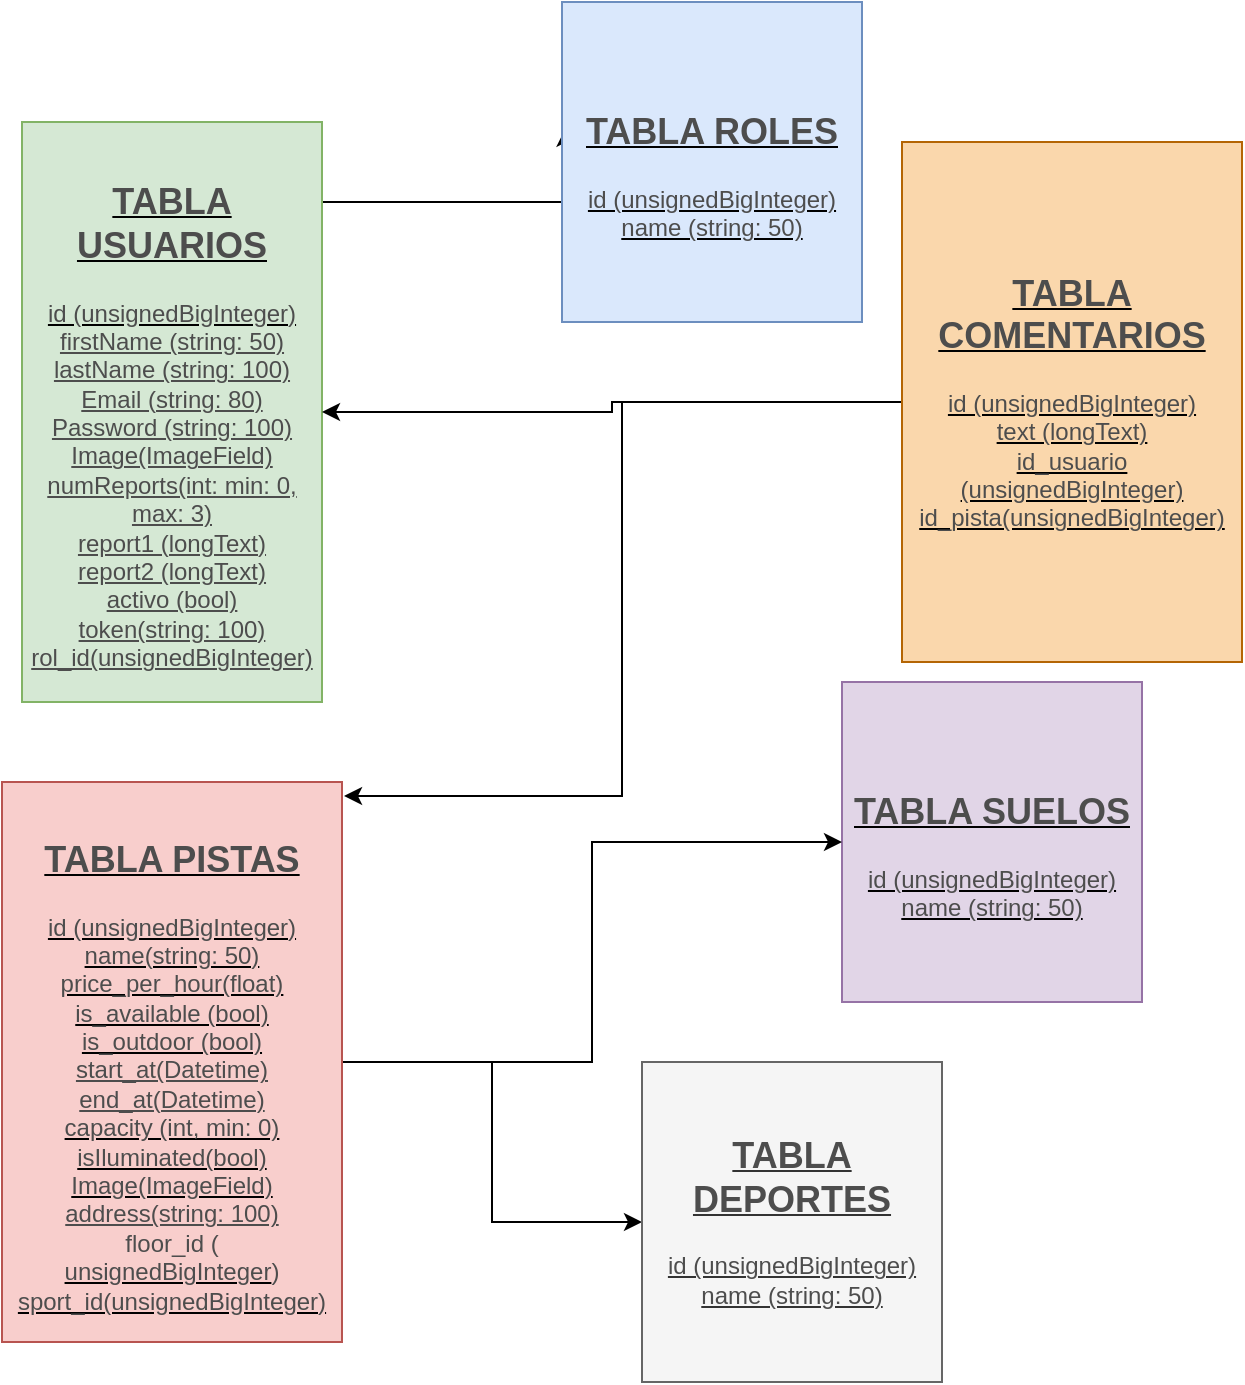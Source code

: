 <mxfile version="17.1.1" type="github">
  <diagram id="4LJdHv9ZE5ONTMAVWfWZ" name="Relaciones">
    <mxGraphModel dx="284" dy="1716" grid="1" gridSize="10" guides="1" tooltips="1" connect="1" arrows="1" fold="1" page="1" pageScale="1" pageWidth="827" pageHeight="1169" math="0" shadow="0">
      <root>
        <mxCell id="0" />
        <mxCell id="1" parent="0" />
        <mxCell id="NLtDZFDJUNt6tNg1YdRj-9" style="edgeStyle=orthogonalEdgeStyle;rounded=0;orthogonalLoop=1;jettySize=auto;html=1;entryX=0.011;entryY=0.396;entryDx=0;entryDy=0;entryPerimeter=0;fontFamily=Helvetica;fontColor=#4D4D4D;" edge="1" parent="1" source="NLtDZFDJUNt6tNg1YdRj-2" target="NLtDZFDJUNt6tNg1YdRj-4">
          <mxGeometry relative="1" as="geometry">
            <Array as="points">
              <mxPoint x="180" y="80" />
              <mxPoint x="180" y="80" />
            </Array>
          </mxGeometry>
        </mxCell>
        <mxCell id="NLtDZFDJUNt6tNg1YdRj-2" value="&lt;h2&gt;&lt;u&gt;&lt;font color=&quot;#4d4d4d&quot;&gt;TABLA USUARIOS&lt;/font&gt;&lt;/u&gt;&lt;/h2&gt;&lt;div&gt;&lt;u&gt;&lt;font color=&quot;#4d4d4d&quot;&gt;id (unsignedBigInteger)&lt;/font&gt;&lt;/u&gt;&lt;/div&gt;&lt;div&gt;&lt;font color=&quot;#4d4d4d&quot;&gt;&lt;u&gt;firstName (string: 50)&lt;/u&gt;&lt;/font&gt;&lt;/div&gt;&lt;div&gt;&lt;u style=&quot;color: rgb(77 , 77 , 77)&quot;&gt;lastName (string: 100)&lt;/u&gt;&lt;font color=&quot;#4d4d4d&quot;&gt;&lt;u&gt;&lt;br&gt;&lt;/u&gt;&lt;/font&gt;&lt;/div&gt;&lt;div&gt;&lt;u style=&quot;color: rgb(77 , 77 , 77)&quot;&gt;Email (string: 80)&lt;/u&gt;&lt;u style=&quot;color: rgb(77 , 77 , 77)&quot;&gt;&lt;br&gt;&lt;/u&gt;&lt;/div&gt;&lt;div&gt;&lt;u style=&quot;color: rgb(77 , 77 , 77)&quot;&gt;Password (string: 100)&lt;/u&gt;&lt;/div&gt;&lt;div&gt;&lt;u style=&quot;color: rgb(77 , 77 , 77)&quot;&gt;Image(ImageField)&lt;/u&gt;&lt;u style=&quot;color: rgb(77 , 77 , 77)&quot;&gt;&lt;br&gt;&lt;/u&gt;&lt;/div&gt;&lt;div&gt;&lt;u style=&quot;color: rgb(77 , 77 , 77)&quot;&gt;numReports(int: min: 0, max: 3)&lt;/u&gt;&lt;u style=&quot;color: rgb(77 , 77 , 77)&quot;&gt;&lt;br&gt;&lt;/u&gt;&lt;/div&gt;&lt;div&gt;&lt;u style=&quot;color: rgb(77 , 77 , 77)&quot;&gt;report1 (longText)&lt;/u&gt;&lt;u style=&quot;color: rgb(77 , 77 , 77)&quot;&gt;&lt;br&gt;&lt;/u&gt;&lt;/div&gt;&lt;div&gt;&lt;u style=&quot;color: rgb(77 , 77 , 77)&quot;&gt;report2 (longText)&lt;/u&gt;&lt;u style=&quot;color: rgb(77 , 77 , 77)&quot;&gt;&lt;br&gt;&lt;/u&gt;&lt;/div&gt;&lt;div&gt;&lt;u style=&quot;color: rgb(77 , 77 , 77)&quot;&gt;activo (bool)&lt;/u&gt;&lt;/div&gt;&lt;div&gt;&lt;u style=&quot;color: rgb(77 , 77 , 77)&quot;&gt;token(string: 100)&lt;/u&gt;&lt;/div&gt;&lt;div&gt;&lt;u style=&quot;color: rgb(77 , 77 , 77)&quot;&gt;rol_id(unsignedBigInteger)&lt;/u&gt;&lt;/div&gt;" style="rounded=0;whiteSpace=wrap;html=1;fillColor=#d5e8d4;strokeColor=#82b366;strokeWidth=1;perimeterSpacing=0;line-height:30px;" vertex="1" parent="1">
          <mxGeometry x="40" y="40" width="150" height="290" as="geometry" />
        </mxCell>
        <mxCell id="NLtDZFDJUNt6tNg1YdRj-3" value="&lt;h2&gt;&lt;u&gt;&lt;font color=&quot;#4d4d4d&quot;&gt;TABLA SUELOS&lt;/font&gt;&lt;/u&gt;&lt;/h2&gt;&lt;div&gt;&lt;div&gt;&lt;u&gt;&lt;font color=&quot;#4d4d4d&quot;&gt;id (unsignedBigInteger)&lt;/font&gt;&lt;/u&gt;&lt;/div&gt;&lt;/div&gt;&lt;div&gt;&lt;u&gt;&lt;font color=&quot;#4d4d4d&quot;&gt;name (string: 50)&lt;/font&gt;&lt;/u&gt;&lt;u&gt;&lt;font color=&quot;#4d4d4d&quot;&gt;&lt;br&gt;&lt;/font&gt;&lt;/u&gt;&lt;/div&gt;" style="rounded=0;whiteSpace=wrap;html=1;fillColor=#e1d5e7;strokeColor=#9673a6;" vertex="1" parent="1">
          <mxGeometry x="450" y="320" width="150" height="160" as="geometry" />
        </mxCell>
        <mxCell id="NLtDZFDJUNt6tNg1YdRj-4" value="&lt;h2&gt;&lt;u&gt;&lt;font color=&quot;#4d4d4d&quot;&gt;TABLA ROLES&lt;/font&gt;&lt;/u&gt;&lt;/h2&gt;&lt;div&gt;&lt;div&gt;&lt;u&gt;&lt;font color=&quot;#4d4d4d&quot;&gt;id (unsignedBigInteger)&lt;/font&gt;&lt;/u&gt;&lt;/div&gt;&lt;/div&gt;&lt;div&gt;&lt;u&gt;&lt;font color=&quot;#4d4d4d&quot;&gt;name (string: 50)&lt;/font&gt;&lt;/u&gt;&lt;/div&gt;" style="rounded=0;whiteSpace=wrap;html=1;fillColor=#dae8fc;strokeColor=#6c8ebf;" vertex="1" parent="1">
          <mxGeometry x="310" y="-20" width="150" height="160" as="geometry" />
        </mxCell>
        <mxCell id="NLtDZFDJUNt6tNg1YdRj-7" style="edgeStyle=orthogonalEdgeStyle;rounded=0;orthogonalLoop=1;jettySize=auto;html=1;fontFamily=Helvetica;fontColor=#4D4D4D;" edge="1" parent="1" source="NLtDZFDJUNt6tNg1YdRj-5" target="NLtDZFDJUNt6tNg1YdRj-3">
          <mxGeometry relative="1" as="geometry" />
        </mxCell>
        <mxCell id="NLtDZFDJUNt6tNg1YdRj-8" style="edgeStyle=orthogonalEdgeStyle;rounded=0;orthogonalLoop=1;jettySize=auto;html=1;fontFamily=Helvetica;fontColor=#4D4D4D;" edge="1" parent="1" source="NLtDZFDJUNt6tNg1YdRj-5" target="NLtDZFDJUNt6tNg1YdRj-6">
          <mxGeometry relative="1" as="geometry" />
        </mxCell>
        <mxCell id="NLtDZFDJUNt6tNg1YdRj-5" value="&lt;h2&gt;&lt;u&gt;&lt;font color=&quot;#4d4d4d&quot;&gt;TABLA PISTAS&lt;/font&gt;&lt;/u&gt;&lt;/h2&gt;&lt;div&gt;&lt;div&gt;&lt;u&gt;&lt;font color=&quot;#4d4d4d&quot;&gt;id (unsignedBigInteger)&lt;/font&gt;&lt;/u&gt;&lt;/div&gt;&lt;/div&gt;&lt;div&gt;&lt;u&gt;&lt;font color=&quot;#4d4d4d&quot;&gt;name(string: 50)&lt;/font&gt;&lt;/u&gt;&lt;/div&gt;&lt;div&gt;&lt;u&gt;&lt;font color=&quot;#4d4d4d&quot;&gt;price_per_hour(float)&lt;/font&gt;&lt;/u&gt;&lt;/div&gt;&lt;div&gt;&lt;u&gt;&lt;font color=&quot;#4d4d4d&quot;&gt;is_available (bool)&lt;/font&gt;&lt;/u&gt;&lt;/div&gt;&lt;div&gt;&lt;u&gt;&lt;font color=&quot;#4d4d4d&quot;&gt;is_outdoor (bool)&lt;/font&gt;&lt;/u&gt;&lt;/div&gt;&lt;div&gt;&lt;font color=&quot;#4d4d4d&quot;&gt;&lt;u&gt;start_at(Datetime)&lt;/u&gt;&lt;/font&gt;&lt;/div&gt;&lt;div&gt;&lt;u style=&quot;color: rgb(77 , 77 , 77)&quot;&gt;end_at(Datetime)&lt;/u&gt;&lt;font color=&quot;#4d4d4d&quot;&gt;&lt;u&gt;&lt;br&gt;&lt;/u&gt;&lt;/font&gt;&lt;/div&gt;&lt;div&gt;&lt;u&gt;&lt;font color=&quot;#4d4d4d&quot;&gt;capacity (int, min: 0)&lt;/font&gt;&lt;/u&gt;&lt;/div&gt;&lt;div&gt;&lt;u&gt;&lt;font color=&quot;#4d4d4d&quot;&gt;isIluminated(bool)&lt;/font&gt;&lt;/u&gt;&lt;/div&gt;&lt;div&gt;&lt;u&gt;&lt;font color=&quot;#4d4d4d&quot;&gt;Image(ImageField)&lt;/font&gt;&lt;/u&gt;&lt;/div&gt;&lt;div&gt;&lt;font color=&quot;#4d4d4d&quot;&gt;&lt;u&gt;address(string: 100)&lt;/u&gt;&lt;/font&gt;&lt;/div&gt;&lt;div&gt;&lt;font color=&quot;#4d4d4d&quot;&gt;floor_id (&lt;/font&gt;&lt;/div&gt;&lt;u&gt;&lt;font color=&quot;#4d4d4d&quot;&gt;unsignedBigInteger&lt;/font&gt;&lt;/u&gt;&lt;span style=&quot;color: rgb(77 , 77 , 77)&quot;&gt;)&lt;br&gt;&lt;/span&gt;&lt;u&gt;&lt;font color=&quot;#4d4d4d&quot;&gt;sport_id(unsignedBigInteger)&lt;br&gt;&lt;/font&gt;&lt;/u&gt;" style="rounded=0;whiteSpace=wrap;html=1;fillColor=#f8cecc;strokeColor=#b85450;" vertex="1" parent="1">
          <mxGeometry x="30" y="370" width="170" height="280" as="geometry" />
        </mxCell>
        <mxCell id="NLtDZFDJUNt6tNg1YdRj-6" value="&lt;h2&gt;&lt;u&gt;&lt;font color=&quot;#4d4d4d&quot;&gt;TABLA DEPORTES&lt;/font&gt;&lt;/u&gt;&lt;/h2&gt;&lt;div&gt;&lt;div&gt;&lt;u&gt;&lt;font color=&quot;#4d4d4d&quot;&gt;id (unsignedBigInteger)&lt;/font&gt;&lt;/u&gt;&lt;/div&gt;&lt;/div&gt;&lt;div&gt;&lt;u&gt;&lt;font color=&quot;#4d4d4d&quot;&gt;name (string: 50)&lt;/font&gt;&lt;/u&gt;&lt;/div&gt;&lt;div&gt;&lt;u&gt;&lt;font color=&quot;#4d4d4d&quot;&gt;&lt;br&gt;&lt;/font&gt;&lt;/u&gt;&lt;/div&gt;" style="rounded=0;whiteSpace=wrap;html=1;fillColor=#f5f5f5;strokeColor=#666666;fontColor=#333333;" vertex="1" parent="1">
          <mxGeometry x="350" y="510" width="150" height="160" as="geometry" />
        </mxCell>
        <mxCell id="NLtDZFDJUNt6tNg1YdRj-13" style="edgeStyle=orthogonalEdgeStyle;rounded=0;orthogonalLoop=1;jettySize=auto;html=1;fontFamily=Helvetica;fontColor=#4D4D4D;" edge="1" parent="1" source="NLtDZFDJUNt6tNg1YdRj-12" target="NLtDZFDJUNt6tNg1YdRj-2">
          <mxGeometry relative="1" as="geometry" />
        </mxCell>
        <mxCell id="NLtDZFDJUNt6tNg1YdRj-14" style="edgeStyle=orthogonalEdgeStyle;rounded=0;orthogonalLoop=1;jettySize=auto;html=1;entryX=1.006;entryY=0.025;entryDx=0;entryDy=0;entryPerimeter=0;fontFamily=Helvetica;fontColor=#4D4D4D;" edge="1" parent="1" source="NLtDZFDJUNt6tNg1YdRj-12" target="NLtDZFDJUNt6tNg1YdRj-5">
          <mxGeometry relative="1" as="geometry" />
        </mxCell>
        <mxCell id="NLtDZFDJUNt6tNg1YdRj-12" value="&lt;h2&gt;&lt;u&gt;&lt;font color=&quot;#4d4d4d&quot;&gt;TABLA COMENTARIOS&lt;/font&gt;&lt;/u&gt;&lt;/h2&gt;&lt;div&gt;&lt;u&gt;&lt;font color=&quot;#4d4d4d&quot;&gt;id (unsignedBigInteger)&lt;/font&gt;&lt;/u&gt;&lt;/div&gt;&lt;div&gt;&lt;u&gt;&lt;font color=&quot;#4d4d4d&quot;&gt;text (longText)&lt;/font&gt;&lt;/u&gt;&lt;/div&gt;&lt;div&gt;&lt;u&gt;&lt;font color=&quot;#4d4d4d&quot;&gt;id_usuario (unsignedBigInteger)&lt;/font&gt;&lt;/u&gt;&lt;u&gt;&lt;font color=&quot;#4d4d4d&quot;&gt;&lt;br&gt;&lt;/font&gt;&lt;/u&gt;&lt;/div&gt;&lt;div&gt;&lt;u&gt;&lt;font color=&quot;#4d4d4d&quot;&gt;id_pista(unsignedBigInteger)&lt;/font&gt;&lt;/u&gt;&lt;u&gt;&lt;font color=&quot;#4d4d4d&quot;&gt;&lt;br&gt;&lt;/font&gt;&lt;/u&gt;&lt;/div&gt;&lt;div&gt;&lt;br&gt;&lt;/div&gt;" style="rounded=0;whiteSpace=wrap;html=1;fillColor=#fad7ac;strokeColor=#b46504;strokeWidth=1;perimeterSpacing=0;line-height:30px;" vertex="1" parent="1">
          <mxGeometry x="480" y="50" width="170" height="260" as="geometry" />
        </mxCell>
      </root>
    </mxGraphModel>
  </diagram>
</mxfile>
